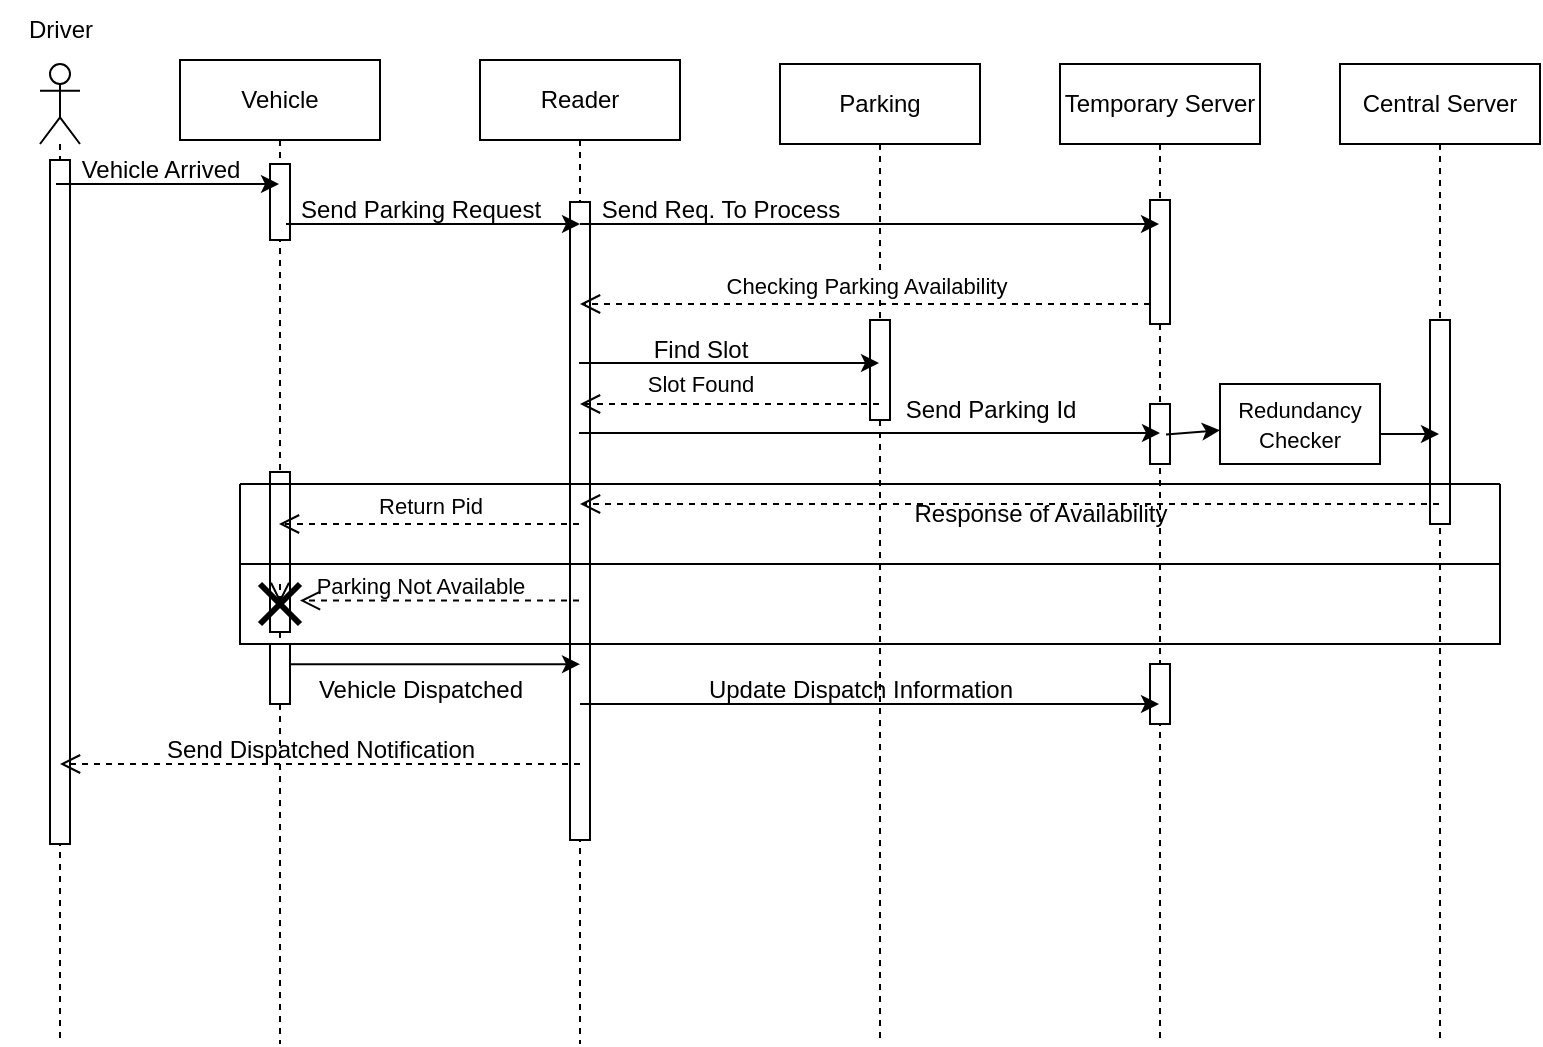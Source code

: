 <mxfile version="23.1.5" type="device">
  <diagram name="Page-1" id="2YBvvXClWsGukQMizWep">
    <mxGraphModel dx="880" dy="468" grid="1" gridSize="10" guides="1" tooltips="1" connect="1" arrows="1" fold="1" page="1" pageScale="1" pageWidth="850" pageHeight="1100" math="0" shadow="0">
      <root>
        <mxCell id="0" />
        <mxCell id="1" parent="0" />
        <mxCell id="CG28MD9KbIUiWtX6ZoJQ-3" value="" style="shape=umlLifeline;perimeter=lifelinePerimeter;whiteSpace=wrap;html=1;container=1;dropTarget=0;collapsible=0;recursiveResize=0;outlineConnect=0;portConstraint=eastwest;newEdgeStyle={&quot;curved&quot;:0,&quot;rounded&quot;:0};participant=umlActor;" vertex="1" parent="1">
          <mxGeometry x="70" y="80" width="20" height="490" as="geometry" />
        </mxCell>
        <mxCell id="CG28MD9KbIUiWtX6ZoJQ-57" value="" style="html=1;points=[[0,0,0,0,5],[0,1,0,0,-5],[1,0,0,0,5],[1,1,0,0,-5]];perimeter=orthogonalPerimeter;outlineConnect=0;targetShapes=umlLifeline;portConstraint=eastwest;newEdgeStyle={&quot;curved&quot;:0,&quot;rounded&quot;:0};" vertex="1" parent="CG28MD9KbIUiWtX6ZoJQ-3">
          <mxGeometry x="5" y="48" width="10" height="342" as="geometry" />
        </mxCell>
        <mxCell id="CG28MD9KbIUiWtX6ZoJQ-4" value="Driver" style="text;html=1;align=center;verticalAlign=middle;resizable=0;points=[];autosize=1;strokeColor=none;fillColor=none;" vertex="1" parent="1">
          <mxGeometry x="50" y="48" width="60" height="30" as="geometry" />
        </mxCell>
        <mxCell id="CG28MD9KbIUiWtX6ZoJQ-5" value="Vehicle" style="shape=umlLifeline;perimeter=lifelinePerimeter;whiteSpace=wrap;html=1;container=1;dropTarget=0;collapsible=0;recursiveResize=0;outlineConnect=0;portConstraint=eastwest;newEdgeStyle={&quot;curved&quot;:0,&quot;rounded&quot;:0};" vertex="1" parent="1">
          <mxGeometry x="140" y="78" width="100" height="492" as="geometry" />
        </mxCell>
        <mxCell id="CG28MD9KbIUiWtX6ZoJQ-58" value="" style="html=1;points=[[0,0,0,0,5],[0,1,0,0,-5],[1,0,0,0,5],[1,1,0,0,-5]];perimeter=orthogonalPerimeter;outlineConnect=0;targetShapes=umlLifeline;portConstraint=eastwest;newEdgeStyle={&quot;curved&quot;:0,&quot;rounded&quot;:0};" vertex="1" parent="CG28MD9KbIUiWtX6ZoJQ-5">
          <mxGeometry x="45" y="52" width="10" height="38" as="geometry" />
        </mxCell>
        <mxCell id="CG28MD9KbIUiWtX6ZoJQ-68" value="" style="html=1;points=[[0,0,0,0,5],[0,1,0,0,-5],[1,0,0,0,5],[1,1,0,0,-5]];perimeter=orthogonalPerimeter;outlineConnect=0;targetShapes=umlLifeline;portConstraint=eastwest;newEdgeStyle={&quot;curved&quot;:0,&quot;rounded&quot;:0};" vertex="1" parent="CG28MD9KbIUiWtX6ZoJQ-5">
          <mxGeometry x="45" y="206" width="10" height="80" as="geometry" />
        </mxCell>
        <mxCell id="CG28MD9KbIUiWtX6ZoJQ-8" value="Reader" style="shape=umlLifeline;perimeter=lifelinePerimeter;whiteSpace=wrap;html=1;container=1;dropTarget=0;collapsible=0;recursiveResize=0;outlineConnect=0;portConstraint=eastwest;newEdgeStyle={&quot;curved&quot;:0,&quot;rounded&quot;:0};" vertex="1" parent="1">
          <mxGeometry x="290" y="78" width="100" height="492" as="geometry" />
        </mxCell>
        <mxCell id="CG28MD9KbIUiWtX6ZoJQ-59" value="" style="html=1;points=[[0,0,0,0,5],[0,1,0,0,-5],[1,0,0,0,5],[1,1,0,0,-5]];perimeter=orthogonalPerimeter;outlineConnect=0;targetShapes=umlLifeline;portConstraint=eastwest;newEdgeStyle={&quot;curved&quot;:0,&quot;rounded&quot;:0};" vertex="1" parent="CG28MD9KbIUiWtX6ZoJQ-8">
          <mxGeometry x="45" y="71" width="10" height="319" as="geometry" />
        </mxCell>
        <mxCell id="CG28MD9KbIUiWtX6ZoJQ-9" value="Temporary Server" style="shape=umlLifeline;perimeter=lifelinePerimeter;whiteSpace=wrap;html=1;container=1;dropTarget=0;collapsible=0;recursiveResize=0;outlineConnect=0;portConstraint=eastwest;newEdgeStyle={&quot;curved&quot;:0,&quot;rounded&quot;:0};" vertex="1" parent="1">
          <mxGeometry x="580" y="80" width="100" height="490" as="geometry" />
        </mxCell>
        <mxCell id="CG28MD9KbIUiWtX6ZoJQ-63" value="" style="html=1;points=[[0,0,0,0,5],[0,1,0,0,-5],[1,0,0,0,5],[1,1,0,0,-5]];perimeter=orthogonalPerimeter;outlineConnect=0;targetShapes=umlLifeline;portConstraint=eastwest;newEdgeStyle={&quot;curved&quot;:0,&quot;rounded&quot;:0};" vertex="1" parent="CG28MD9KbIUiWtX6ZoJQ-9">
          <mxGeometry x="45" y="68" width="10" height="62" as="geometry" />
        </mxCell>
        <mxCell id="CG28MD9KbIUiWtX6ZoJQ-64" value="" style="html=1;points=[[0,0,0,0,5],[0,1,0,0,-5],[1,0,0,0,5],[1,1,0,0,-5]];perimeter=orthogonalPerimeter;outlineConnect=0;targetShapes=umlLifeline;portConstraint=eastwest;newEdgeStyle={&quot;curved&quot;:0,&quot;rounded&quot;:0};" vertex="1" parent="CG28MD9KbIUiWtX6ZoJQ-9">
          <mxGeometry x="45" y="170" width="10" height="30" as="geometry" />
        </mxCell>
        <mxCell id="CG28MD9KbIUiWtX6ZoJQ-65" value="" style="html=1;points=[[0,0,0,0,5],[0,1,0,0,-5],[1,0,0,0,5],[1,1,0,0,-5]];perimeter=orthogonalPerimeter;outlineConnect=0;targetShapes=umlLifeline;portConstraint=eastwest;newEdgeStyle={&quot;curved&quot;:0,&quot;rounded&quot;:0};" vertex="1" parent="CG28MD9KbIUiWtX6ZoJQ-9">
          <mxGeometry x="45" y="300" width="10" height="30" as="geometry" />
        </mxCell>
        <mxCell id="CG28MD9KbIUiWtX6ZoJQ-10" value="Parking" style="shape=umlLifeline;perimeter=lifelinePerimeter;whiteSpace=wrap;html=1;container=1;dropTarget=0;collapsible=0;recursiveResize=0;outlineConnect=0;portConstraint=eastwest;newEdgeStyle={&quot;curved&quot;:0,&quot;rounded&quot;:0};" vertex="1" parent="1">
          <mxGeometry x="440" y="80" width="100" height="490" as="geometry" />
        </mxCell>
        <mxCell id="CG28MD9KbIUiWtX6ZoJQ-60" value="" style="html=1;points=[[0,0,0,0,5],[0,1,0,0,-5],[1,0,0,0,5],[1,1,0,0,-5]];perimeter=orthogonalPerimeter;outlineConnect=0;targetShapes=umlLifeline;portConstraint=eastwest;newEdgeStyle={&quot;curved&quot;:0,&quot;rounded&quot;:0};" vertex="1" parent="CG28MD9KbIUiWtX6ZoJQ-10">
          <mxGeometry x="45" y="128" width="10" height="50" as="geometry" />
        </mxCell>
        <mxCell id="CG28MD9KbIUiWtX6ZoJQ-11" value="Central Server" style="shape=umlLifeline;perimeter=lifelinePerimeter;whiteSpace=wrap;html=1;container=1;dropTarget=0;collapsible=0;recursiveResize=0;outlineConnect=0;portConstraint=eastwest;newEdgeStyle={&quot;curved&quot;:0,&quot;rounded&quot;:0};" vertex="1" parent="1">
          <mxGeometry x="720" y="80" width="100" height="490" as="geometry" />
        </mxCell>
        <mxCell id="CG28MD9KbIUiWtX6ZoJQ-66" value="" style="html=1;points=[[0,0,0,0,5],[0,1,0,0,-5],[1,0,0,0,5],[1,1,0,0,-5]];perimeter=orthogonalPerimeter;outlineConnect=0;targetShapes=umlLifeline;portConstraint=eastwest;newEdgeStyle={&quot;curved&quot;:0,&quot;rounded&quot;:0};" vertex="1" parent="CG28MD9KbIUiWtX6ZoJQ-11">
          <mxGeometry x="45" y="128" width="10" height="102" as="geometry" />
        </mxCell>
        <mxCell id="CG28MD9KbIUiWtX6ZoJQ-12" value="" style="endArrow=classic;html=1;rounded=0;exitX=0.4;exitY=0.263;exitDx=0;exitDy=0;exitPerimeter=0;" edge="1" parent="1" target="CG28MD9KbIUiWtX6ZoJQ-5">
          <mxGeometry width="50" height="50" relative="1" as="geometry">
            <mxPoint x="78" y="140.0" as="sourcePoint" />
            <mxPoint x="180" y="140.1" as="targetPoint" />
          </mxGeometry>
        </mxCell>
        <mxCell id="CG28MD9KbIUiWtX6ZoJQ-13" value="" style="endArrow=classic;html=1;rounded=0;" edge="1" parent="1" target="CG28MD9KbIUiWtX6ZoJQ-9">
          <mxGeometry width="50" height="50" relative="1" as="geometry">
            <mxPoint x="340" y="160" as="sourcePoint" />
            <mxPoint x="619.5" y="160" as="targetPoint" />
          </mxGeometry>
        </mxCell>
        <mxCell id="CG28MD9KbIUiWtX6ZoJQ-14" value="" style="endArrow=classic;html=1;rounded=0;exitX=0.53;exitY=0.263;exitDx=0;exitDy=0;exitPerimeter=0;" edge="1" parent="1">
          <mxGeometry width="50" height="50" relative="1" as="geometry">
            <mxPoint x="193" y="160.0" as="sourcePoint" />
            <mxPoint x="340" y="160" as="targetPoint" />
          </mxGeometry>
        </mxCell>
        <mxCell id="CG28MD9KbIUiWtX6ZoJQ-15" value="Checking Parking Availability" style="html=1;verticalAlign=bottom;endArrow=open;dashed=1;endSize=8;curved=0;rounded=0;" edge="1" parent="1" target="CG28MD9KbIUiWtX6ZoJQ-8">
          <mxGeometry relative="1" as="geometry">
            <mxPoint x="625" y="200" as="sourcePoint" />
            <mxPoint x="355" y="200" as="targetPoint" />
          </mxGeometry>
        </mxCell>
        <mxCell id="CG28MD9KbIUiWtX6ZoJQ-16" value="" style="endArrow=classic;html=1;rounded=0;" edge="1" parent="1">
          <mxGeometry width="50" height="50" relative="1" as="geometry">
            <mxPoint x="339.5" y="229.5" as="sourcePoint" />
            <mxPoint x="489.5" y="229.5" as="targetPoint" />
          </mxGeometry>
        </mxCell>
        <mxCell id="CG28MD9KbIUiWtX6ZoJQ-17" value="Slot Found" style="html=1;verticalAlign=bottom;endArrow=open;dashed=1;endSize=8;curved=0;rounded=0;" edge="1" parent="1" source="CG28MD9KbIUiWtX6ZoJQ-10" target="CG28MD9KbIUiWtX6ZoJQ-8">
          <mxGeometry x="0.202" y="-1" relative="1" as="geometry">
            <mxPoint x="430" y="260" as="sourcePoint" />
            <mxPoint x="380" y="240" as="targetPoint" />
            <Array as="points">
              <mxPoint x="420" y="250" />
            </Array>
            <mxPoint as="offset" />
          </mxGeometry>
        </mxCell>
        <mxCell id="CG28MD9KbIUiWtX6ZoJQ-19" value="" style="endArrow=classic;html=1;rounded=0;" edge="1" parent="1">
          <mxGeometry width="50" height="50" relative="1" as="geometry">
            <mxPoint x="339.5" y="264.5" as="sourcePoint" />
            <mxPoint x="630" y="264.5" as="targetPoint" />
            <Array as="points">
              <mxPoint x="405.5" y="264.5" />
            </Array>
          </mxGeometry>
        </mxCell>
        <mxCell id="CG28MD9KbIUiWtX6ZoJQ-20" value="" style="endArrow=classic;html=1;rounded=0;" edge="1" parent="1" target="CG28MD9KbIUiWtX6ZoJQ-11">
          <mxGeometry width="50" height="50" relative="1" as="geometry">
            <mxPoint x="700" y="265" as="sourcePoint" />
            <mxPoint x="769.5" y="270" as="targetPoint" />
            <Array as="points">
              <mxPoint x="740" y="265" />
            </Array>
          </mxGeometry>
        </mxCell>
        <mxCell id="CG28MD9KbIUiWtX6ZoJQ-22" value="" style="endArrow=classic;html=1;rounded=0;exitX=0.53;exitY=0.378;exitDx=0;exitDy=0;exitPerimeter=0;" edge="1" parent="1" source="CG28MD9KbIUiWtX6ZoJQ-9" target="CG28MD9KbIUiWtX6ZoJQ-21">
          <mxGeometry width="50" height="50" relative="1" as="geometry">
            <mxPoint x="633" y="270" as="sourcePoint" />
            <mxPoint x="769.5" y="270" as="targetPoint" />
          </mxGeometry>
        </mxCell>
        <mxCell id="CG28MD9KbIUiWtX6ZoJQ-21" value="&lt;font style=&quot;font-size: 11px;&quot;&gt;Redundancy &lt;br&gt;Checker&lt;/font&gt;" style="rounded=0;whiteSpace=wrap;html=1;" vertex="1" parent="1">
          <mxGeometry x="660" y="240" width="80" height="40" as="geometry" />
        </mxCell>
        <mxCell id="CG28MD9KbIUiWtX6ZoJQ-24" value="" style="html=1;verticalAlign=bottom;endArrow=open;dashed=1;endSize=8;curved=0;rounded=0;" edge="1" parent="1">
          <mxGeometry x="0.001" relative="1" as="geometry">
            <mxPoint x="769.5" y="300" as="sourcePoint" />
            <mxPoint x="340" y="300" as="targetPoint" />
            <mxPoint as="offset" />
          </mxGeometry>
        </mxCell>
        <mxCell id="CG28MD9KbIUiWtX6ZoJQ-25" value="Return Pid" style="html=1;verticalAlign=bottom;endArrow=open;dashed=1;endSize=8;curved=0;rounded=0;" edge="1" parent="1">
          <mxGeometry relative="1" as="geometry">
            <mxPoint x="339.5" y="310" as="sourcePoint" />
            <mxPoint x="189.5" y="310" as="targetPoint" />
          </mxGeometry>
        </mxCell>
        <mxCell id="CG28MD9KbIUiWtX6ZoJQ-28" value="" style="endArrow=classic;html=1;rounded=0;entryX=0.5;entryY=0.614;entryDx=0;entryDy=0;entryPerimeter=0;" edge="1" parent="1" source="CG28MD9KbIUiWtX6ZoJQ-70" target="CG28MD9KbIUiWtX6ZoJQ-8">
          <mxGeometry width="50" height="50" relative="1" as="geometry">
            <mxPoint x="400" y="420" as="sourcePoint" />
            <mxPoint x="450" y="370" as="targetPoint" />
          </mxGeometry>
        </mxCell>
        <mxCell id="CG28MD9KbIUiWtX6ZoJQ-29" value="" style="endArrow=classic;html=1;rounded=0;exitX=0.53;exitY=0.665;exitDx=0;exitDy=0;exitPerimeter=0;" edge="1" parent="1" target="CG28MD9KbIUiWtX6ZoJQ-9">
          <mxGeometry width="50" height="50" relative="1" as="geometry">
            <mxPoint x="340" y="400.0" as="sourcePoint" />
            <mxPoint x="486.5" y="400.0" as="targetPoint" />
          </mxGeometry>
        </mxCell>
        <mxCell id="CG28MD9KbIUiWtX6ZoJQ-32" value="" style="html=1;verticalAlign=bottom;endArrow=open;dashed=1;endSize=8;curved=0;rounded=0;" edge="1" parent="1">
          <mxGeometry relative="1" as="geometry">
            <mxPoint x="340" y="430" as="sourcePoint" />
            <mxPoint x="80" y="430" as="targetPoint" />
          </mxGeometry>
        </mxCell>
        <mxCell id="CG28MD9KbIUiWtX6ZoJQ-33" value="" style="swimlane;startSize=0;" vertex="1" parent="1">
          <mxGeometry x="170" y="290" width="630" height="80" as="geometry" />
        </mxCell>
        <mxCell id="CG28MD9KbIUiWtX6ZoJQ-46" value="Response of Availability" style="text;html=1;align=center;verticalAlign=middle;resizable=0;points=[];autosize=1;strokeColor=none;fillColor=none;" vertex="1" parent="CG28MD9KbIUiWtX6ZoJQ-33">
          <mxGeometry x="325" width="150" height="30" as="geometry" />
        </mxCell>
        <mxCell id="CG28MD9KbIUiWtX6ZoJQ-35" value="" style="swimlane;startSize=0;" vertex="1" parent="1">
          <mxGeometry x="170" y="330" width="630" height="40" as="geometry" />
        </mxCell>
        <mxCell id="CG28MD9KbIUiWtX6ZoJQ-26" value="Parking Not Available" style="html=1;verticalAlign=bottom;endArrow=open;dashed=1;endSize=8;curved=0;rounded=0;" edge="1" parent="CG28MD9KbIUiWtX6ZoJQ-35" source="CG28MD9KbIUiWtX6ZoJQ-49">
          <mxGeometry x="1" y="70" relative="1" as="geometry">
            <mxPoint x="170" y="19.5" as="sourcePoint" />
            <mxPoint x="20" y="19.5" as="targetPoint" />
            <mxPoint as="offset" />
          </mxGeometry>
        </mxCell>
        <mxCell id="CG28MD9KbIUiWtX6ZoJQ-49" value="" style="shape=umlDestroy;whiteSpace=wrap;html=1;strokeWidth=3;targetShapes=umlLifeline;" vertex="1" parent="CG28MD9KbIUiWtX6ZoJQ-35">
          <mxGeometry x="10" y="10" width="20" height="20" as="geometry" />
        </mxCell>
        <mxCell id="CG28MD9KbIUiWtX6ZoJQ-37" value="Vehicle Arrived" style="text;html=1;align=center;verticalAlign=middle;resizable=0;points=[];autosize=1;strokeColor=none;fillColor=none;" vertex="1" parent="1">
          <mxGeometry x="80" y="118" width="100" height="30" as="geometry" />
        </mxCell>
        <mxCell id="CG28MD9KbIUiWtX6ZoJQ-38" value="Send Parking Request" style="text;html=1;align=center;verticalAlign=middle;resizable=0;points=[];autosize=1;strokeColor=none;fillColor=none;" vertex="1" parent="1">
          <mxGeometry x="190" y="138" width="140" height="30" as="geometry" />
        </mxCell>
        <mxCell id="CG28MD9KbIUiWtX6ZoJQ-40" value="Send Req. To Process" style="text;html=1;align=center;verticalAlign=middle;resizable=0;points=[];autosize=1;strokeColor=none;fillColor=none;" vertex="1" parent="1">
          <mxGeometry x="340" y="138" width="140" height="30" as="geometry" />
        </mxCell>
        <mxCell id="CG28MD9KbIUiWtX6ZoJQ-42" value="Find Slot" style="text;html=1;align=center;verticalAlign=middle;resizable=0;points=[];autosize=1;strokeColor=none;fillColor=none;" vertex="1" parent="1">
          <mxGeometry x="365" y="208" width="70" height="30" as="geometry" />
        </mxCell>
        <mxCell id="CG28MD9KbIUiWtX6ZoJQ-44" value="Send Parking Id" style="text;html=1;align=center;verticalAlign=middle;resizable=0;points=[];autosize=1;strokeColor=none;fillColor=none;" vertex="1" parent="1">
          <mxGeometry x="490" y="238" width="110" height="30" as="geometry" />
        </mxCell>
        <mxCell id="CG28MD9KbIUiWtX6ZoJQ-52" value="" style="html=1;verticalAlign=bottom;endArrow=open;dashed=1;endSize=8;curved=0;rounded=0;" edge="1" parent="1" source="CG28MD9KbIUiWtX6ZoJQ-8" target="CG28MD9KbIUiWtX6ZoJQ-49">
          <mxGeometry relative="1" as="geometry">
            <mxPoint x="510" y="679.5" as="sourcePoint" />
            <mxPoint x="360" y="679.5" as="targetPoint" />
          </mxGeometry>
        </mxCell>
        <mxCell id="CG28MD9KbIUiWtX6ZoJQ-54" value="Vehicle Dispatched" style="text;html=1;align=center;verticalAlign=middle;resizable=0;points=[];autosize=1;strokeColor=none;fillColor=none;" vertex="1" parent="1">
          <mxGeometry x="195" y="378" width="130" height="30" as="geometry" />
        </mxCell>
        <mxCell id="CG28MD9KbIUiWtX6ZoJQ-55" value="Update Dispatch Information" style="text;html=1;align=center;verticalAlign=middle;resizable=0;points=[];autosize=1;strokeColor=none;fillColor=none;" vertex="1" parent="1">
          <mxGeometry x="390" y="378" width="180" height="30" as="geometry" />
        </mxCell>
        <mxCell id="CG28MD9KbIUiWtX6ZoJQ-56" value="Send Dispatched Notification" style="text;html=1;align=center;verticalAlign=middle;resizable=0;points=[];autosize=1;strokeColor=none;fillColor=none;" vertex="1" parent="1">
          <mxGeometry x="120" y="408" width="180" height="30" as="geometry" />
        </mxCell>
        <mxCell id="CG28MD9KbIUiWtX6ZoJQ-71" value="" style="endArrow=classic;html=1;rounded=0;entryX=0.5;entryY=0.614;entryDx=0;entryDy=0;entryPerimeter=0;" edge="1" parent="1" source="CG28MD9KbIUiWtX6ZoJQ-5" target="CG28MD9KbIUiWtX6ZoJQ-70">
          <mxGeometry width="50" height="50" relative="1" as="geometry">
            <mxPoint x="190" y="380" as="sourcePoint" />
            <mxPoint x="340" y="380" as="targetPoint" />
          </mxGeometry>
        </mxCell>
        <mxCell id="CG28MD9KbIUiWtX6ZoJQ-70" value="" style="html=1;points=[[0,0,0,0,5],[0,1,0,0,-5],[1,0,0,0,5],[1,1,0,0,-5]];perimeter=orthogonalPerimeter;outlineConnect=0;targetShapes=umlLifeline;portConstraint=eastwest;newEdgeStyle={&quot;curved&quot;:0,&quot;rounded&quot;:0};" vertex="1" parent="1">
          <mxGeometry x="185" y="370" width="10" height="30" as="geometry" />
        </mxCell>
      </root>
    </mxGraphModel>
  </diagram>
</mxfile>

